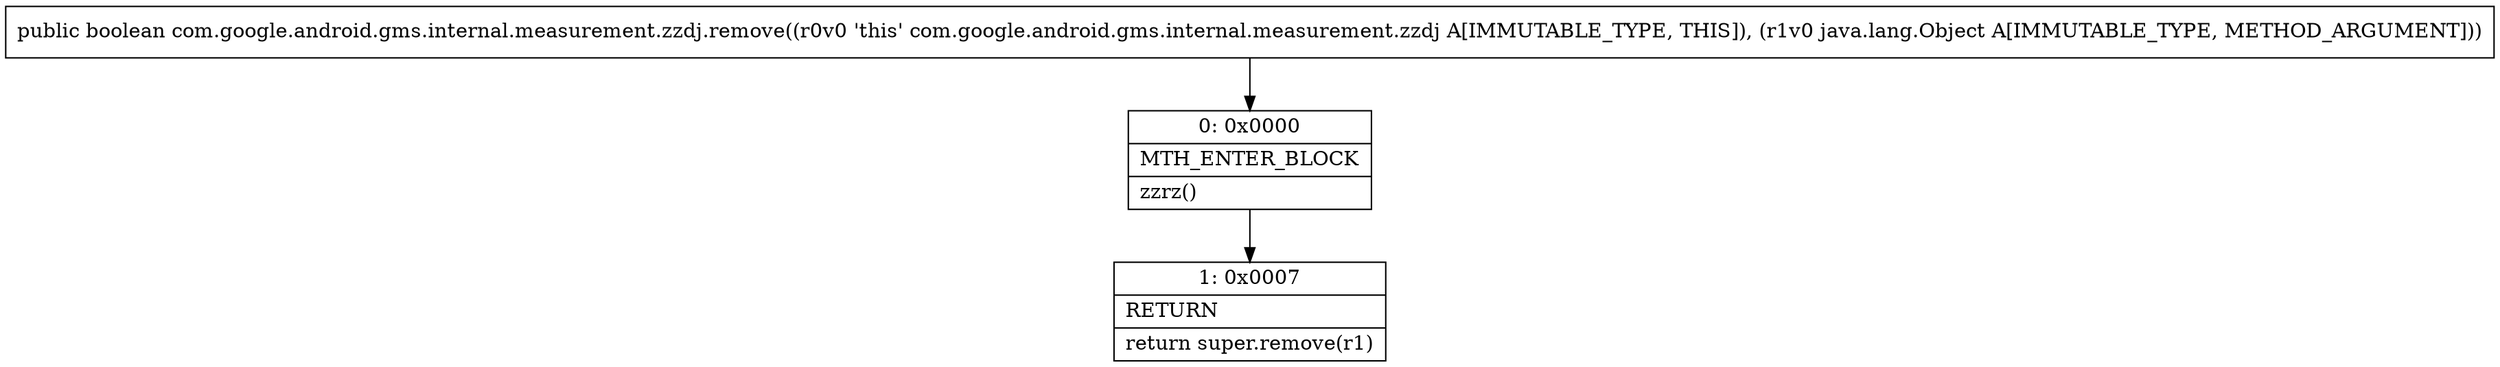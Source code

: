 digraph "CFG forcom.google.android.gms.internal.measurement.zzdj.remove(Ljava\/lang\/Object;)Z" {
Node_0 [shape=record,label="{0\:\ 0x0000|MTH_ENTER_BLOCK\l|zzrz()\l}"];
Node_1 [shape=record,label="{1\:\ 0x0007|RETURN\l|return super.remove(r1)\l}"];
MethodNode[shape=record,label="{public boolean com.google.android.gms.internal.measurement.zzdj.remove((r0v0 'this' com.google.android.gms.internal.measurement.zzdj A[IMMUTABLE_TYPE, THIS]), (r1v0 java.lang.Object A[IMMUTABLE_TYPE, METHOD_ARGUMENT])) }"];
MethodNode -> Node_0;
Node_0 -> Node_1;
}

